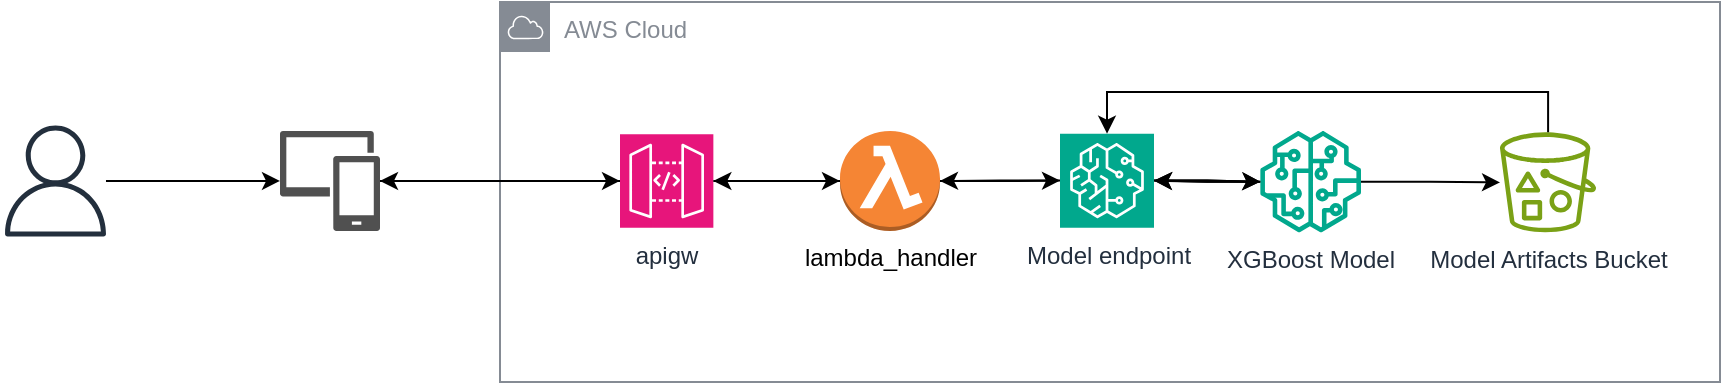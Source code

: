 <mxfile version="28.1.1">
  <diagram name="Page-1" id="yolX_gxU64kREPE_3TUZ">
    <mxGraphModel dx="1413" dy="744" grid="1" gridSize="10" guides="1" tooltips="1" connect="1" arrows="1" fold="1" page="0" pageScale="1" pageWidth="827" pageHeight="1169" math="0" shadow="0">
      <root>
        <mxCell id="0" />
        <mxCell id="1" parent="0" />
        <mxCell id="rh9D7iEmWUqZi5Uznie9-1" value="AWS Cloud" style="sketch=0;outlineConnect=0;gradientColor=none;html=1;whiteSpace=wrap;fontSize=12;fontStyle=0;shape=mxgraph.aws4.group;grIcon=mxgraph.aws4.group_aws_cloud;strokeColor=#858B94;fillColor=none;verticalAlign=top;align=left;spacingLeft=30;fontColor=#858B94;dashed=0;" parent="1" vertex="1">
          <mxGeometry x="60" y="770" width="610" height="190" as="geometry" />
        </mxCell>
        <mxCell id="rh9D7iEmWUqZi5Uznie9-28" style="edgeStyle=orthogonalEdgeStyle;rounded=0;orthogonalLoop=1;jettySize=auto;html=1;" parent="1" source="rh9D7iEmWUqZi5Uznie9-2" target="rh9D7iEmWUqZi5Uznie9-27" edge="1">
          <mxGeometry relative="1" as="geometry" />
        </mxCell>
        <mxCell id="S-vX27h5e5ZqEniTOA8P-5" value="" style="edgeStyle=orthogonalEdgeStyle;rounded=0;orthogonalLoop=1;jettySize=auto;html=1;" edge="1" parent="1" source="rh9D7iEmWUqZi5Uznie9-2" target="rh9D7iEmWUqZi5Uznie9-27">
          <mxGeometry relative="1" as="geometry" />
        </mxCell>
        <mxCell id="rh9D7iEmWUqZi5Uznie9-2" value="Model endpoint" style="sketch=0;points=[[0,0,0],[0.25,0,0],[0.5,0,0],[0.75,0,0],[1,0,0],[0,1,0],[0.25,1,0],[0.5,1,0],[0.75,1,0],[1,1,0],[0,0.25,0],[0,0.5,0],[0,0.75,0],[1,0.25,0],[1,0.5,0],[1,0.75,0]];outlineConnect=0;fontColor=#232F3E;fillColor=#01A88D;strokeColor=#ffffff;dashed=0;verticalLabelPosition=bottom;verticalAlign=top;align=center;html=1;fontSize=12;fontStyle=0;aspect=fixed;shape=mxgraph.aws4.resourceIcon;resIcon=mxgraph.aws4.sagemaker;" parent="1" vertex="1">
          <mxGeometry x="340" y="835.82" width="47" height="47" as="geometry" />
        </mxCell>
        <mxCell id="rh9D7iEmWUqZi5Uznie9-3" value="Model Artifacts Bucket" style="sketch=0;outlineConnect=0;fontColor=#232F3E;gradientColor=none;fillColor=#7AA116;strokeColor=none;dashed=0;verticalLabelPosition=bottom;verticalAlign=top;align=center;html=1;fontSize=12;fontStyle=0;aspect=fixed;pointerEvents=1;shape=mxgraph.aws4.bucket_with_objects;" parent="1" vertex="1">
          <mxGeometry x="560" y="835.16" width="48.08" height="50" as="geometry" />
        </mxCell>
        <mxCell id="S-vX27h5e5ZqEniTOA8P-3" style="edgeStyle=orthogonalEdgeStyle;rounded=0;orthogonalLoop=1;jettySize=auto;html=1;" edge="1" parent="1" source="rh9D7iEmWUqZi5Uznie9-17">
          <mxGeometry relative="1" as="geometry">
            <mxPoint y="859.48" as="targetPoint" />
          </mxGeometry>
        </mxCell>
        <mxCell id="rh9D7iEmWUqZi5Uznie9-17" value="apigw" style="sketch=0;points=[[0,0,0],[0.25,0,0],[0.5,0,0],[0.75,0,0],[1,0,0],[0,1,0],[0.25,1,0],[0.5,1,0],[0.75,1,0],[1,1,0],[0,0.25,0],[0,0.5,0],[0,0.75,0],[1,0.25,0],[1,0.5,0],[1,0.75,0]];outlineConnect=0;fontColor=#232F3E;fillColor=#E7157B;strokeColor=#ffffff;dashed=0;verticalLabelPosition=bottom;verticalAlign=top;align=center;html=1;fontSize=12;fontStyle=0;aspect=fixed;shape=mxgraph.aws4.resourceIcon;resIcon=mxgraph.aws4.api_gateway;" parent="1" vertex="1">
          <mxGeometry x="120" y="836.14" width="46.68" height="46.68" as="geometry" />
        </mxCell>
        <mxCell id="rh9D7iEmWUqZi5Uznie9-42" style="edgeStyle=orthogonalEdgeStyle;rounded=0;orthogonalLoop=1;jettySize=auto;html=1;" parent="1" source="rh9D7iEmWUqZi5Uznie9-18" target="rh9D7iEmWUqZi5Uznie9-2" edge="1">
          <mxGeometry relative="1" as="geometry" />
        </mxCell>
        <mxCell id="S-vX27h5e5ZqEniTOA8P-2" style="edgeStyle=orthogonalEdgeStyle;rounded=0;orthogonalLoop=1;jettySize=auto;html=1;" edge="1" parent="1" source="rh9D7iEmWUqZi5Uznie9-18" target="rh9D7iEmWUqZi5Uznie9-17">
          <mxGeometry relative="1" as="geometry">
            <mxPoint x="170.0" y="859.48" as="targetPoint" />
          </mxGeometry>
        </mxCell>
        <mxCell id="rh9D7iEmWUqZi5Uznie9-18" value="lambda_handler" style="outlineConnect=0;dashed=0;verticalLabelPosition=bottom;verticalAlign=top;align=center;html=1;shape=mxgraph.aws3.lambda_function;fillColor=#F58534;gradientColor=none;" parent="1" vertex="1">
          <mxGeometry x="230" y="834.48" width="50" height="50" as="geometry" />
        </mxCell>
        <mxCell id="rh9D7iEmWUqZi5Uznie9-19" style="edgeStyle=orthogonalEdgeStyle;rounded=0;orthogonalLoop=1;jettySize=auto;html=1;entryX=0;entryY=0.5;entryDx=0;entryDy=0;entryPerimeter=0;" parent="1" source="rh9D7iEmWUqZi5Uznie9-17" target="rh9D7iEmWUqZi5Uznie9-18" edge="1">
          <mxGeometry relative="1" as="geometry">
            <Array as="points">
              <mxPoint x="170" y="860" />
              <mxPoint x="170" y="860" />
            </Array>
          </mxGeometry>
        </mxCell>
        <mxCell id="rh9D7iEmWUqZi5Uznie9-29" style="edgeStyle=orthogonalEdgeStyle;rounded=0;orthogonalLoop=1;jettySize=auto;html=1;" parent="1" source="rh9D7iEmWUqZi5Uznie9-27" target="rh9D7iEmWUqZi5Uznie9-3" edge="1">
          <mxGeometry relative="1" as="geometry" />
        </mxCell>
        <mxCell id="rh9D7iEmWUqZi5Uznie9-30" value="" style="edgeStyle=orthogonalEdgeStyle;rounded=0;orthogonalLoop=1;jettySize=auto;html=1;" parent="1" source="rh9D7iEmWUqZi5Uznie9-27" target="rh9D7iEmWUqZi5Uznie9-2" edge="1">
          <mxGeometry relative="1" as="geometry" />
        </mxCell>
        <mxCell id="rh9D7iEmWUqZi5Uznie9-27" value="XGBoost Model" style="sketch=0;outlineConnect=0;fontColor=#232F3E;gradientColor=none;fillColor=#01A88D;strokeColor=none;dashed=0;verticalLabelPosition=bottom;verticalAlign=top;align=center;html=1;fontSize=12;fontStyle=0;aspect=fixed;pointerEvents=1;shape=mxgraph.aws4.sagemaker_model;" parent="1" vertex="1">
          <mxGeometry x="440" y="834.48" width="50.68" height="50.68" as="geometry" />
        </mxCell>
        <mxCell id="rh9D7iEmWUqZi5Uznie9-31" style="edgeStyle=orthogonalEdgeStyle;rounded=0;orthogonalLoop=1;jettySize=auto;html=1;entryX=1;entryY=0.5;entryDx=0;entryDy=0;entryPerimeter=0;" parent="1" source="rh9D7iEmWUqZi5Uznie9-27" target="rh9D7iEmWUqZi5Uznie9-2" edge="1">
          <mxGeometry relative="1" as="geometry" />
        </mxCell>
        <mxCell id="rh9D7iEmWUqZi5Uznie9-33" value="" style="sketch=0;outlineConnect=0;fontColor=#232F3E;gradientColor=none;fillColor=#232F3D;strokeColor=none;dashed=0;verticalLabelPosition=bottom;verticalAlign=top;align=center;html=1;fontSize=12;fontStyle=0;aspect=fixed;pointerEvents=1;shape=mxgraph.aws4.user;" parent="1" vertex="1">
          <mxGeometry x="-190" y="831.72" width="55.52" height="55.52" as="geometry" />
        </mxCell>
        <mxCell id="rh9D7iEmWUqZi5Uznie9-39" style="edgeStyle=orthogonalEdgeStyle;rounded=0;orthogonalLoop=1;jettySize=auto;html=1;" parent="1" source="rh9D7iEmWUqZi5Uznie9-38" target="rh9D7iEmWUqZi5Uznie9-17" edge="1">
          <mxGeometry relative="1" as="geometry" />
        </mxCell>
        <mxCell id="rh9D7iEmWUqZi5Uznie9-38" value="" style="sketch=0;pointerEvents=1;shadow=0;dashed=0;html=1;strokeColor=none;labelPosition=center;verticalLabelPosition=bottom;verticalAlign=top;align=center;fillColor=#505050;shape=mxgraph.mscae.intune.device_group" parent="1" vertex="1">
          <mxGeometry x="-50" y="834.48" width="50" height="50" as="geometry" />
        </mxCell>
        <mxCell id="rh9D7iEmWUqZi5Uznie9-40" style="edgeStyle=orthogonalEdgeStyle;rounded=0;orthogonalLoop=1;jettySize=auto;html=1;entryX=0;entryY=0.5;entryDx=0;entryDy=0;entryPerimeter=0;" parent="1" source="rh9D7iEmWUqZi5Uznie9-33" target="rh9D7iEmWUqZi5Uznie9-38" edge="1">
          <mxGeometry relative="1" as="geometry" />
        </mxCell>
        <mxCell id="S-vX27h5e5ZqEniTOA8P-1" style="edgeStyle=orthogonalEdgeStyle;rounded=0;orthogonalLoop=1;jettySize=auto;html=1;entryX=1;entryY=0.5;entryDx=0;entryDy=0;entryPerimeter=0;" edge="1" parent="1" source="rh9D7iEmWUqZi5Uznie9-2" target="rh9D7iEmWUqZi5Uznie9-18">
          <mxGeometry relative="1" as="geometry" />
        </mxCell>
        <mxCell id="S-vX27h5e5ZqEniTOA8P-6" style="edgeStyle=orthogonalEdgeStyle;rounded=0;orthogonalLoop=1;jettySize=auto;html=1;entryX=0.5;entryY=0;entryDx=0;entryDy=0;entryPerimeter=0;" edge="1" parent="1" source="rh9D7iEmWUqZi5Uznie9-3" target="rh9D7iEmWUqZi5Uznie9-2">
          <mxGeometry relative="1" as="geometry">
            <Array as="points">
              <mxPoint x="584" y="815" />
              <mxPoint x="363" y="815" />
            </Array>
          </mxGeometry>
        </mxCell>
      </root>
    </mxGraphModel>
  </diagram>
</mxfile>
